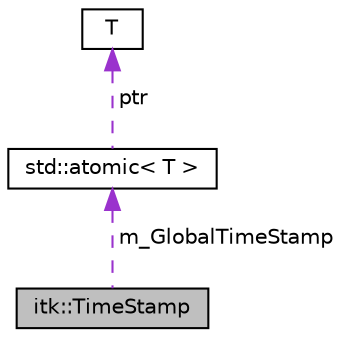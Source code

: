 digraph "itk::TimeStamp"
{
 // LATEX_PDF_SIZE
  edge [fontname="Helvetica",fontsize="10",labelfontname="Helvetica",labelfontsize="10"];
  node [fontname="Helvetica",fontsize="10",shape=record];
  Node1 [label="itk::TimeStamp",height=0.2,width=0.4,color="black", fillcolor="grey75", style="filled", fontcolor="black",tooltip="Generate a unique, increasing time value."];
  Node2 -> Node1 [dir="back",color="darkorchid3",fontsize="10",style="dashed",label=" m_GlobalTimeStamp" ,fontname="Helvetica"];
  Node2 [label="std::atomic\< T \>",height=0.2,width=0.4,color="black", fillcolor="white", style="filled",tooltip=" "];
  Node3 -> Node2 [dir="back",color="darkorchid3",fontsize="10",style="dashed",label=" ptr" ,fontname="Helvetica"];
  Node3 [label="T",height=0.2,width=0.4,color="black", fillcolor="white", style="filled",tooltip=" "];
}

